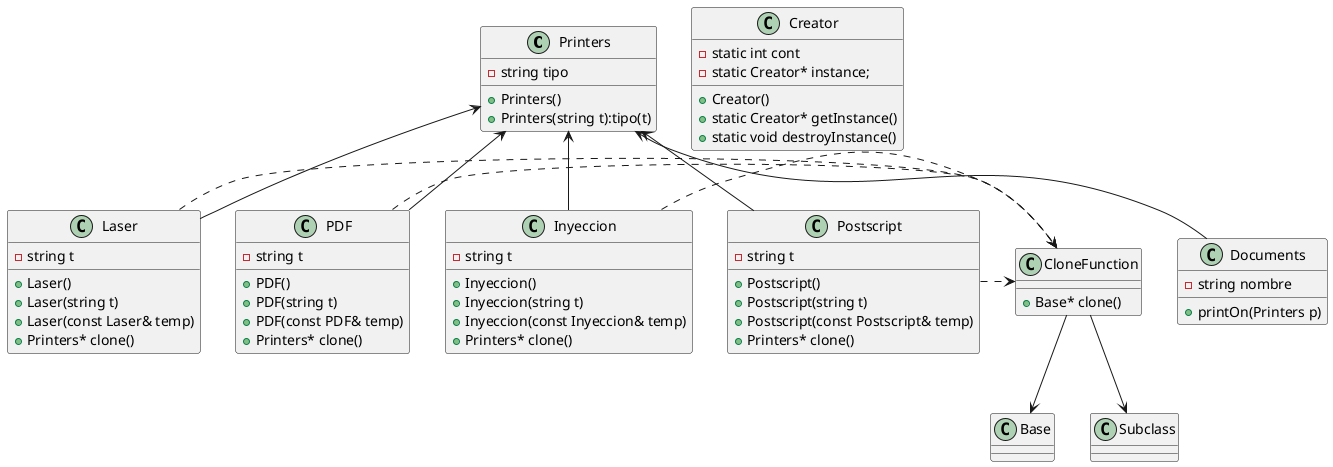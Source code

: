 @startuml 

class Printers{
    -string tipo

    +Printers()
    +Printers(string t):tipo(t)
}
class Documents {
    -string nombre

    +printOn(Printers p)
}

class Base{

}
class Subclass{

}
class CloneFunction{
    +Base* clone()
}

class Laser {
    -string t

    +Laser()
    +Laser(string t)
    +Laser(const Laser& temp)
    +Printers* clone()
}
class Inyeccion {
    -string t

    +Inyeccion()
    +Inyeccion(string t)
    +Inyeccion(const Inyeccion& temp)
    +Printers* clone()
}

class PDF {
    -string t

    +PDF()
    +PDF(string t)
    +PDF(const PDF& temp)
    +Printers* clone()
}

class Postscript {
    -string t

    +Postscript()
    +Postscript(string t)
    +Postscript(const Postscript& temp)
    +Printers* clone()
}

class Creator{
    -static int cont
    -static Creator* instance;

    +Creator()
    +static Creator* getInstance()
    +static void destroyInstance()
}

' Cliente .> mandaEmail
' Cliente .> mandaSMS
' Cliente .> llamaCliente
' Command --> Email
' Command --> SMS
' Command --> Llamada
' Invoker o--> Command
' mandaEmail -> Receiver
' mandaSMS -> Receiver
' llamaCliente -> Receiver
' Cliente -> Receiver

Laser .> CloneFunction
PDF .> CloneFunction
Inyeccion .> CloneFunction
Postscript .> CloneFunction
Printers <-- Laser
Printers <-- PDF
Printers <-- Inyeccion
Printers <-- Postscript
Printers <-- Documents
CloneFunction --> Base
CloneFunction --> Subclass
@enduml